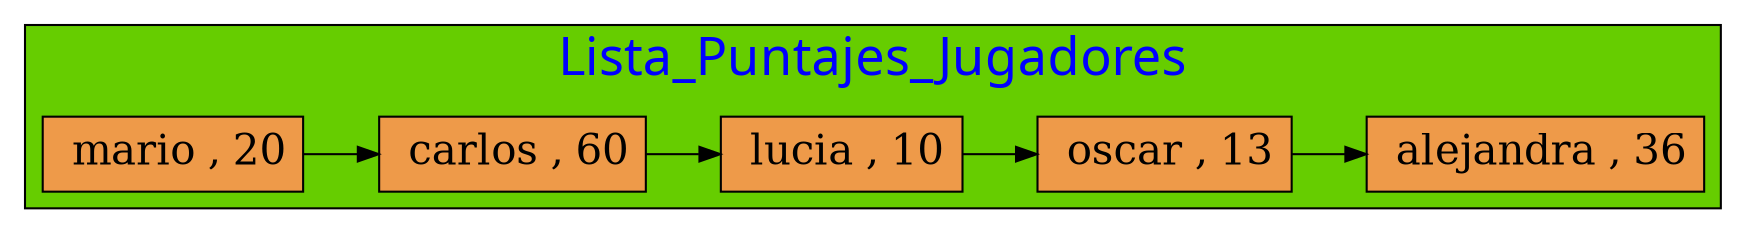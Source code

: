 digraph Lista_Doble{

graph[ranksep= "0.5",nodesep= "0.5"];
node[fontcolor=black shape=box style=filled fillcolor=tan2 fontsize=20];

subgraph cluster_1 {

fontname=algerian
fontsize=25;
label="Lista_Puntajes_Jugadores";
fontcolor=blue
style=filled
fillcolor=chartreuse3
labelloc=t;{rank=same;
25770475872[label=" mario , 20"];
25770475952[label=" carlos , 60"];
25770476032[label=" lucia , 10"];
25770476112[label=" oscar , 13"];
25770476192[label=" alejandra , 36"];
};

25770475872->
25770475952->
25770476032->
25770476112->
25770476192
[dir=front color=black];

 }

}
